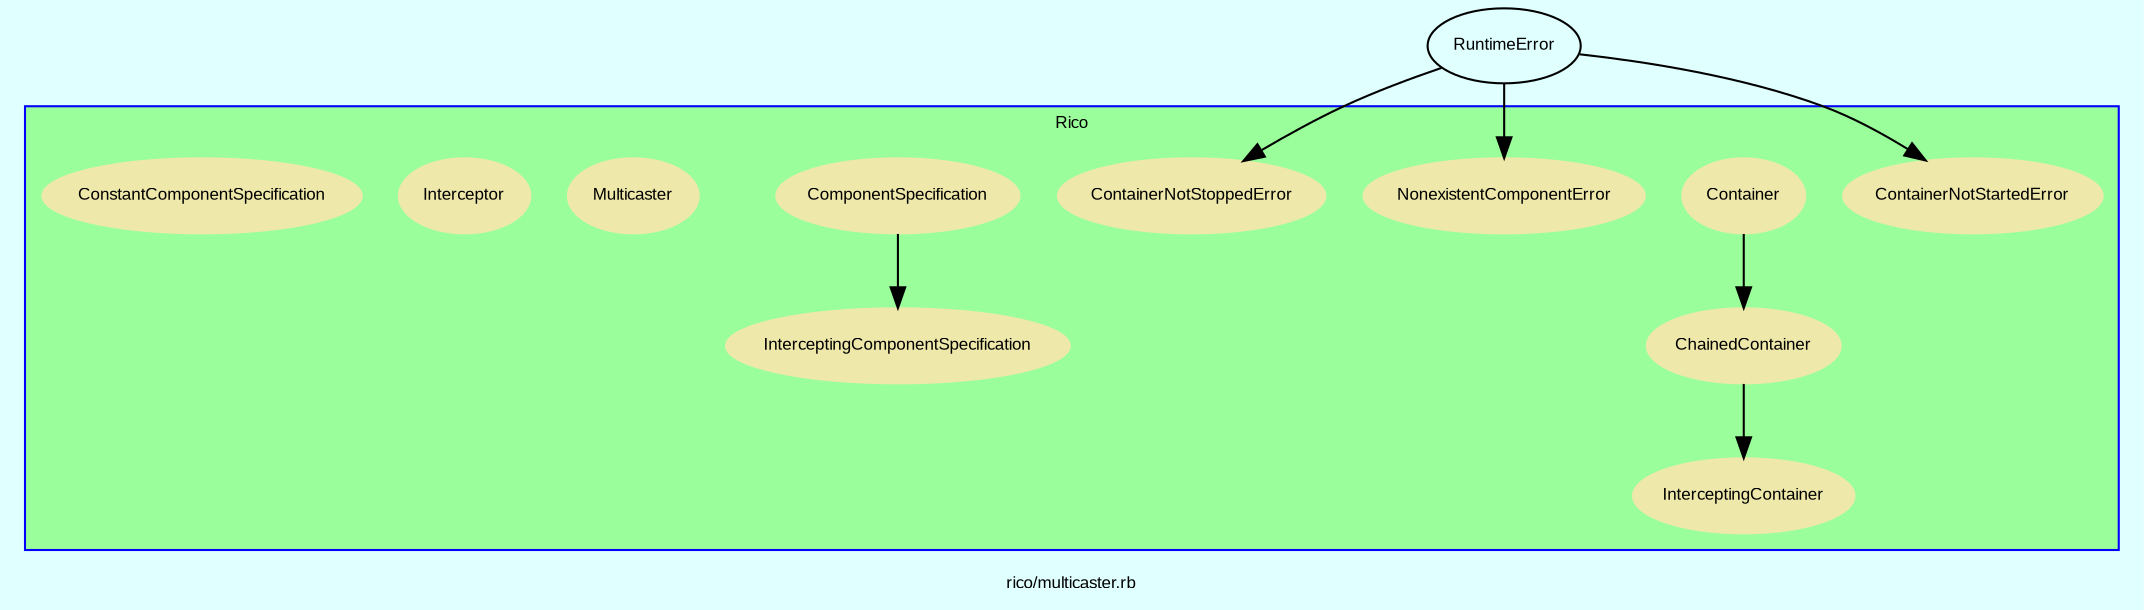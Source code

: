 digraph TopLevel {
    compound = true
    bgcolor = lightcyan1
    fontname = Arial
    fontsize = 8
    label = "rico/multicaster.rb"
    node [
        fontname = Arial,
        fontsize = 8,
        color = black
    ]

    RuntimeError [
        URL = "classes/RuntimeError.html",
        label = "RuntimeError"
    ]

    RuntimeError -> Rico__ContainerNotStartedError [

    ]

    Rico__Container -> Rico__ChainedContainer [

    ]

    RuntimeError -> Rico__NonexistentComponentError [

    ]

    Rico__ChainedContainer -> Rico__InterceptingContainer [

    ]

    RuntimeError -> Rico__ContainerNotStoppedError [

    ]

    Rico__ComponentSpecification -> Rico__InterceptingComponentSpecification [

    ]

    subgraph cluster_Rico {
        fillcolor = palegreen1
        URL = "classes/Rico.html"
        fontname = Arial
        color = blue
        label = "Rico"
        style = filled
        Rico [
            shape = plaintext,
            height = 0.01,
            width = 0.01,
            label = ""
        ]

        Rico__Container [
            fontcolor = black,
            URL = "classes/Rico/Container.html",
            shape = ellipse,
            color = palegoldenrod,
            style = filled,
            label = "Container"
        ]

        Rico__ContainerNotStartedError [
            fontcolor = black,
            URL = "classes/Rico/ContainerNotStartedError.html",
            shape = ellipse,
            color = palegoldenrod,
            style = filled,
            label = "ContainerNotStartedError"
        ]

        Rico__ChainedContainer [
            fontcolor = black,
            URL = "classes/Rico/ChainedContainer.html",
            shape = ellipse,
            color = palegoldenrod,
            style = filled,
            label = "ChainedContainer"
        ]

        Rico__NonexistentComponentError [
            fontcolor = black,
            URL = "classes/Rico/NonexistentComponentError.html",
            shape = ellipse,
            color = palegoldenrod,
            style = filled,
            label = "NonexistentComponentError"
        ]

        Rico__InterceptingContainer [
            fontcolor = black,
            URL = "classes/Rico/InterceptingContainer.html",
            shape = ellipse,
            color = palegoldenrod,
            style = filled,
            label = "InterceptingContainer"
        ]

        Rico__Multicaster [
            fontcolor = black,
            URL = "classes/Rico/Multicaster.html",
            shape = ellipse,
            color = palegoldenrod,
            style = filled,
            label = "Multicaster"
        ]

        Rico__ComponentSpecification [
            fontcolor = black,
            URL = "classes/Rico/ComponentSpecification.html",
            shape = ellipse,
            color = palegoldenrod,
            style = filled,
            label = "ComponentSpecification"
        ]

        Rico__ContainerNotStoppedError [
            fontcolor = black,
            URL = "classes/Rico/ContainerNotStoppedError.html",
            shape = ellipse,
            color = palegoldenrod,
            style = filled,
            label = "ContainerNotStoppedError"
        ]

        Rico__Interceptor [
            fontcolor = black,
            URL = "classes/Rico/Interceptor.html",
            shape = ellipse,
            color = palegoldenrod,
            style = filled,
            label = "Interceptor"
        ]

        Rico__ConstantComponentSpecification [
            fontcolor = black,
            URL = "classes/Rico/ConstantComponentSpecification.html",
            shape = ellipse,
            color = palegoldenrod,
            style = filled,
            label = "ConstantComponentSpecification"
        ]

        Rico__InterceptingComponentSpecification [
            fontcolor = black,
            URL = "classes/Rico/InterceptingComponentSpecification.html",
            shape = ellipse,
            color = palegoldenrod,
            style = filled,
            label = "InterceptingComponentSpecification"
        ]

    }

}

